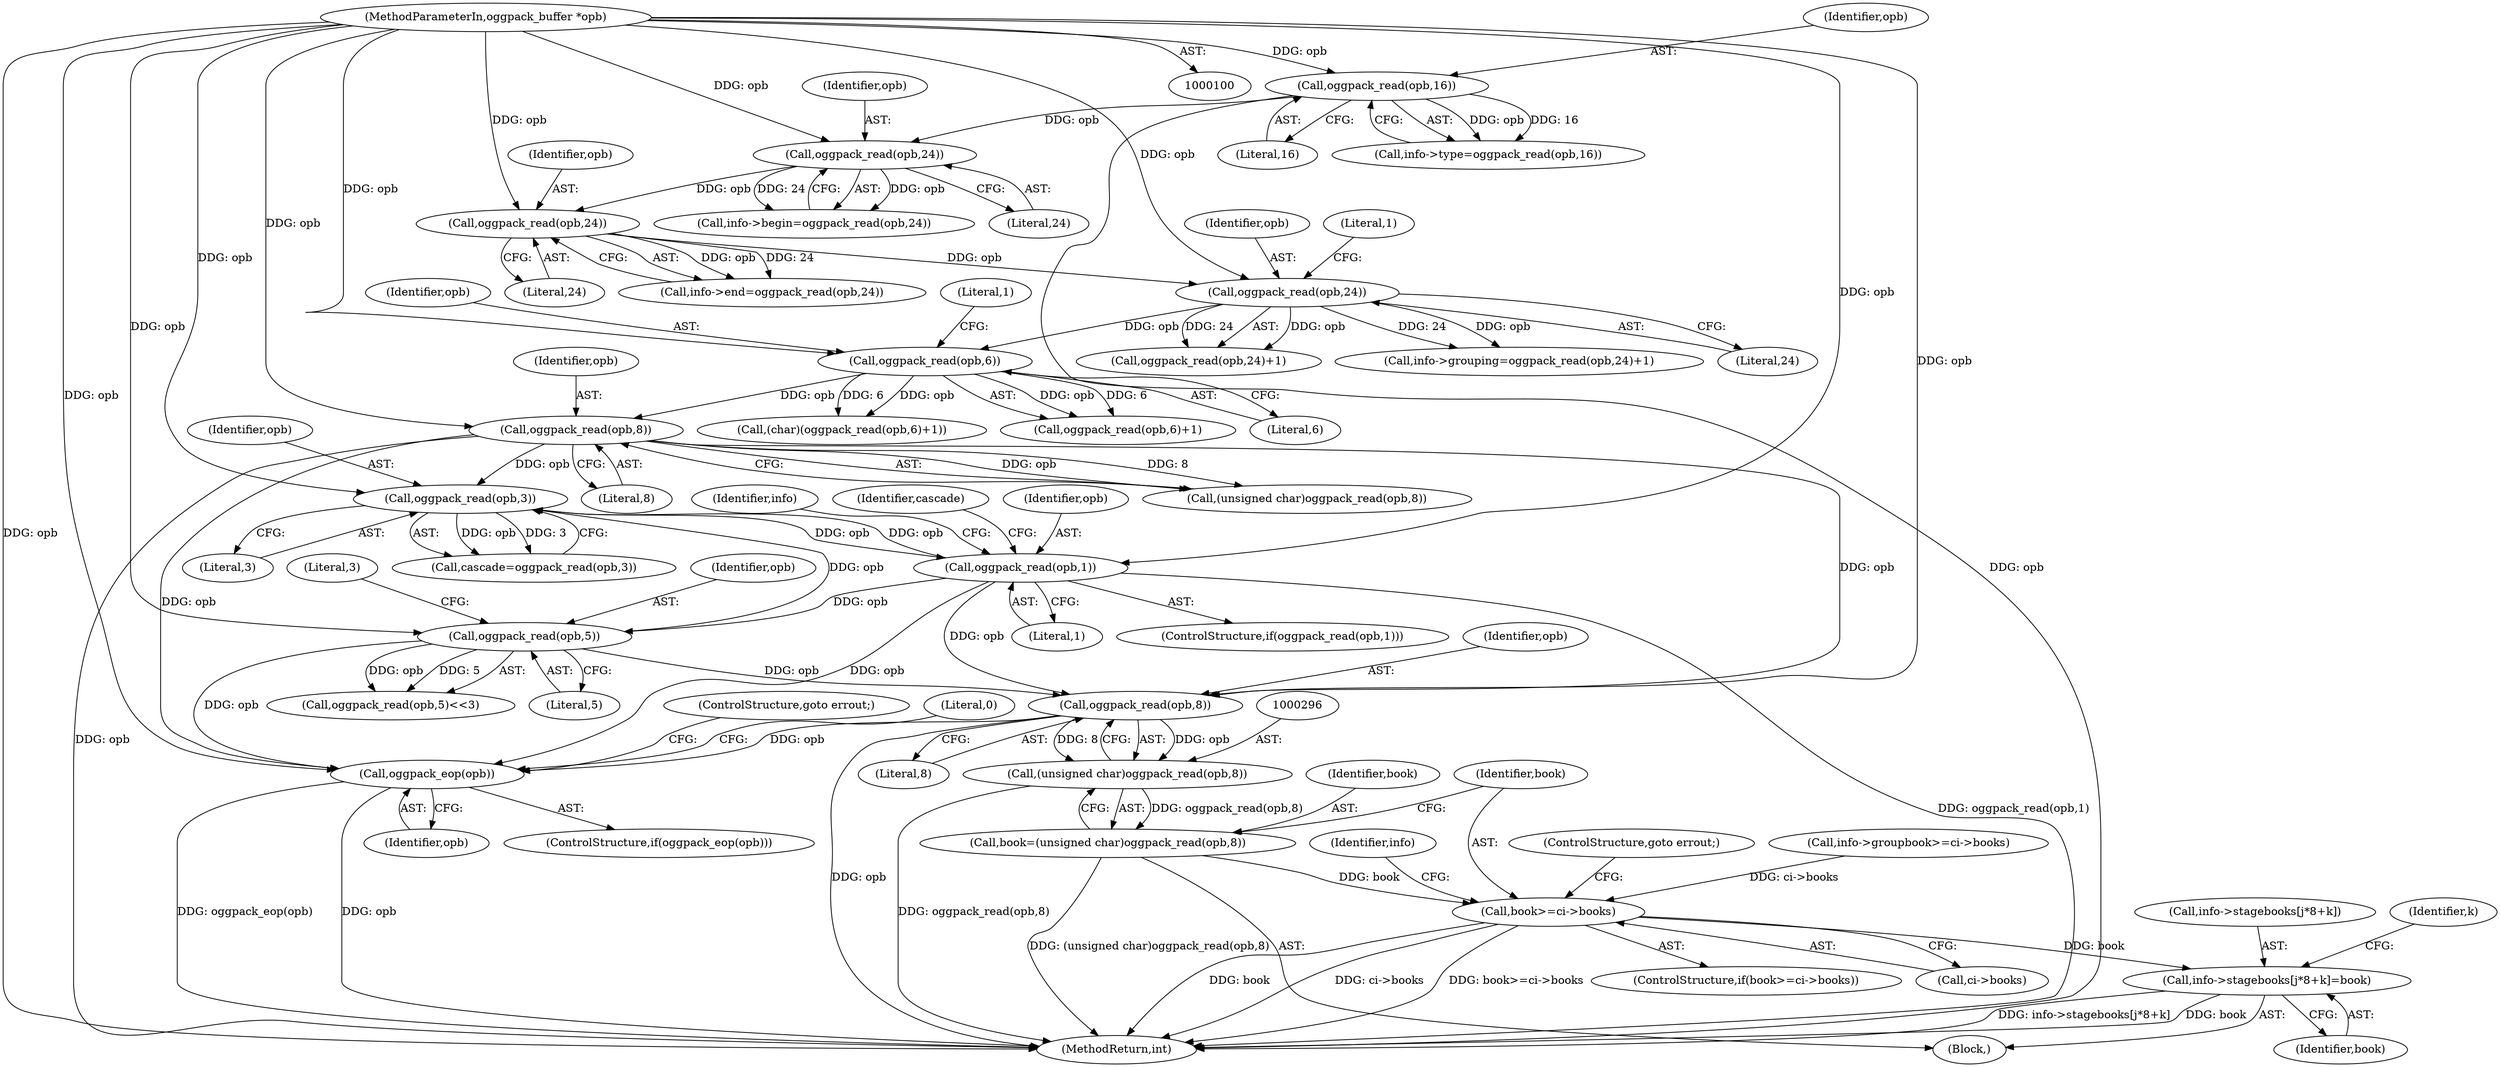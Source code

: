 digraph "0_Android_659030a2e80c38fb8da0a4eb68695349eec6778b_0@API" {
"1000297" [label="(Call,oggpack_read(opb,8))"];
"1000181" [label="(Call,oggpack_read(opb,8))"];
"1000171" [label="(Call,oggpack_read(opb,6))"];
"1000160" [label="(Call,oggpack_read(opb,24))"];
"1000152" [label="(Call,oggpack_read(opb,24))"];
"1000145" [label="(Call,oggpack_read(opb,24))"];
"1000125" [label="(Call,oggpack_read(opb,16))"];
"1000103" [label="(MethodParameterIn,oggpack_buffer *opb)"];
"1000242" [label="(Call,oggpack_read(opb,1))"];
"1000238" [label="(Call,oggpack_read(opb,3))"];
"1000248" [label="(Call,oggpack_read(opb,5))"];
"1000295" [label="(Call,(unsigned char)oggpack_read(opb,8))"];
"1000293" [label="(Call,book=(unsigned char)oggpack_read(opb,8))"];
"1000301" [label="(Call,book>=ci->books)"];
"1000307" [label="(Call,info->stagebooks[j*8+k]=book)"];
"1000346" [label="(Call,oggpack_eop(opb))"];
"1000306" [label="(ControlStructure,goto errout;)"];
"1000121" [label="(Call,info->type=oggpack_read(opb,16))"];
"1000160" [label="(Call,oggpack_read(opb,24))"];
"1000345" [label="(ControlStructure,if(oggpack_eop(opb)))"];
"1000241" [label="(ControlStructure,if(oggpack_read(opb,1)))"];
"1000301" [label="(Call,book>=ci->books)"];
"1000346" [label="(Call,oggpack_eop(opb))"];
"1000153" [label="(Identifier,opb)"];
"1000126" [label="(Identifier,opb)"];
"1000236" [label="(Call,cascade=oggpack_read(opb,3))"];
"1000185" [label="(Call,info->groupbook>=ci->books)"];
"1000179" [label="(Call,(unsigned char)oggpack_read(opb,8))"];
"1000294" [label="(Identifier,book)"];
"1000148" [label="(Call,info->end=oggpack_read(opb,24))"];
"1000147" [label="(Literal,24)"];
"1000172" [label="(Identifier,opb)"];
"1000183" [label="(Literal,8)"];
"1000317" [label="(Identifier,book)"];
"1000255" [label="(Identifier,info)"];
"1000239" [label="(Identifier,opb)"];
"1000145" [label="(Call,oggpack_read(opb,24))"];
"1000291" [label="(Block,)"];
"1000299" [label="(Literal,8)"];
"1000103" [label="(MethodParameterIn,oggpack_buffer *opb)"];
"1000168" [label="(Call,(char)(oggpack_read(opb,6)+1))"];
"1000298" [label="(Identifier,opb)"];
"1000146" [label="(Identifier,opb)"];
"1000162" [label="(Literal,24)"];
"1000248" [label="(Call,oggpack_read(opb,5))"];
"1000171" [label="(Call,oggpack_read(opb,6))"];
"1000251" [label="(Literal,3)"];
"1000242" [label="(Call,oggpack_read(opb,1))"];
"1000303" [label="(Call,ci->books)"];
"1000310" [label="(Identifier,info)"];
"1000308" [label="(Call,info->stagebooks[j*8+k])"];
"1000238" [label="(Call,oggpack_read(opb,3))"];
"1000161" [label="(Identifier,opb)"];
"1000356" [label="(MethodReturn,int)"];
"1000174" [label="(Literal,1)"];
"1000181" [label="(Call,oggpack_read(opb,8))"];
"1000307" [label="(Call,info->stagebooks[j*8+k]=book)"];
"1000249" [label="(Identifier,opb)"];
"1000321" [label="(Identifier,k)"];
"1000159" [label="(Call,oggpack_read(opb,24)+1)"];
"1000244" [label="(Literal,1)"];
"1000163" [label="(Literal,1)"];
"1000127" [label="(Literal,16)"];
"1000154" [label="(Literal,24)"];
"1000155" [label="(Call,info->grouping=oggpack_read(opb,24)+1)"];
"1000182" [label="(Identifier,opb)"];
"1000250" [label="(Literal,5)"];
"1000152" [label="(Call,oggpack_read(opb,24))"];
"1000141" [label="(Call,info->begin=oggpack_read(opb,24))"];
"1000246" [label="(Identifier,cascade)"];
"1000297" [label="(Call,oggpack_read(opb,8))"];
"1000243" [label="(Identifier,opb)"];
"1000302" [label="(Identifier,book)"];
"1000347" [label="(Identifier,opb)"];
"1000348" [label="(ControlStructure,goto errout;)"];
"1000350" [label="(Literal,0)"];
"1000125" [label="(Call,oggpack_read(opb,16))"];
"1000240" [label="(Literal,3)"];
"1000300" [label="(ControlStructure,if(book>=ci->books))"];
"1000295" [label="(Call,(unsigned char)oggpack_read(opb,8))"];
"1000170" [label="(Call,oggpack_read(opb,6)+1)"];
"1000173" [label="(Literal,6)"];
"1000293" [label="(Call,book=(unsigned char)oggpack_read(opb,8))"];
"1000247" [label="(Call,oggpack_read(opb,5)<<3)"];
"1000297" -> "1000295"  [label="AST: "];
"1000297" -> "1000299"  [label="CFG: "];
"1000298" -> "1000297"  [label="AST: "];
"1000299" -> "1000297"  [label="AST: "];
"1000295" -> "1000297"  [label="CFG: "];
"1000297" -> "1000356"  [label="DDG: opb"];
"1000297" -> "1000295"  [label="DDG: opb"];
"1000297" -> "1000295"  [label="DDG: 8"];
"1000181" -> "1000297"  [label="DDG: opb"];
"1000242" -> "1000297"  [label="DDG: opb"];
"1000248" -> "1000297"  [label="DDG: opb"];
"1000103" -> "1000297"  [label="DDG: opb"];
"1000297" -> "1000346"  [label="DDG: opb"];
"1000181" -> "1000179"  [label="AST: "];
"1000181" -> "1000183"  [label="CFG: "];
"1000182" -> "1000181"  [label="AST: "];
"1000183" -> "1000181"  [label="AST: "];
"1000179" -> "1000181"  [label="CFG: "];
"1000181" -> "1000356"  [label="DDG: opb"];
"1000181" -> "1000179"  [label="DDG: opb"];
"1000181" -> "1000179"  [label="DDG: 8"];
"1000171" -> "1000181"  [label="DDG: opb"];
"1000103" -> "1000181"  [label="DDG: opb"];
"1000181" -> "1000238"  [label="DDG: opb"];
"1000181" -> "1000346"  [label="DDG: opb"];
"1000171" -> "1000170"  [label="AST: "];
"1000171" -> "1000173"  [label="CFG: "];
"1000172" -> "1000171"  [label="AST: "];
"1000173" -> "1000171"  [label="AST: "];
"1000174" -> "1000171"  [label="CFG: "];
"1000171" -> "1000168"  [label="DDG: opb"];
"1000171" -> "1000168"  [label="DDG: 6"];
"1000171" -> "1000170"  [label="DDG: opb"];
"1000171" -> "1000170"  [label="DDG: 6"];
"1000160" -> "1000171"  [label="DDG: opb"];
"1000103" -> "1000171"  [label="DDG: opb"];
"1000160" -> "1000159"  [label="AST: "];
"1000160" -> "1000162"  [label="CFG: "];
"1000161" -> "1000160"  [label="AST: "];
"1000162" -> "1000160"  [label="AST: "];
"1000163" -> "1000160"  [label="CFG: "];
"1000160" -> "1000155"  [label="DDG: opb"];
"1000160" -> "1000155"  [label="DDG: 24"];
"1000160" -> "1000159"  [label="DDG: opb"];
"1000160" -> "1000159"  [label="DDG: 24"];
"1000152" -> "1000160"  [label="DDG: opb"];
"1000103" -> "1000160"  [label="DDG: opb"];
"1000152" -> "1000148"  [label="AST: "];
"1000152" -> "1000154"  [label="CFG: "];
"1000153" -> "1000152"  [label="AST: "];
"1000154" -> "1000152"  [label="AST: "];
"1000148" -> "1000152"  [label="CFG: "];
"1000152" -> "1000148"  [label="DDG: opb"];
"1000152" -> "1000148"  [label="DDG: 24"];
"1000145" -> "1000152"  [label="DDG: opb"];
"1000103" -> "1000152"  [label="DDG: opb"];
"1000145" -> "1000141"  [label="AST: "];
"1000145" -> "1000147"  [label="CFG: "];
"1000146" -> "1000145"  [label="AST: "];
"1000147" -> "1000145"  [label="AST: "];
"1000141" -> "1000145"  [label="CFG: "];
"1000145" -> "1000141"  [label="DDG: opb"];
"1000145" -> "1000141"  [label="DDG: 24"];
"1000125" -> "1000145"  [label="DDG: opb"];
"1000103" -> "1000145"  [label="DDG: opb"];
"1000125" -> "1000121"  [label="AST: "];
"1000125" -> "1000127"  [label="CFG: "];
"1000126" -> "1000125"  [label="AST: "];
"1000127" -> "1000125"  [label="AST: "];
"1000121" -> "1000125"  [label="CFG: "];
"1000125" -> "1000356"  [label="DDG: opb"];
"1000125" -> "1000121"  [label="DDG: opb"];
"1000125" -> "1000121"  [label="DDG: 16"];
"1000103" -> "1000125"  [label="DDG: opb"];
"1000103" -> "1000100"  [label="AST: "];
"1000103" -> "1000356"  [label="DDG: opb"];
"1000103" -> "1000238"  [label="DDG: opb"];
"1000103" -> "1000242"  [label="DDG: opb"];
"1000103" -> "1000248"  [label="DDG: opb"];
"1000103" -> "1000346"  [label="DDG: opb"];
"1000242" -> "1000241"  [label="AST: "];
"1000242" -> "1000244"  [label="CFG: "];
"1000243" -> "1000242"  [label="AST: "];
"1000244" -> "1000242"  [label="AST: "];
"1000246" -> "1000242"  [label="CFG: "];
"1000255" -> "1000242"  [label="CFG: "];
"1000242" -> "1000356"  [label="DDG: oggpack_read(opb,1)"];
"1000242" -> "1000238"  [label="DDG: opb"];
"1000238" -> "1000242"  [label="DDG: opb"];
"1000242" -> "1000248"  [label="DDG: opb"];
"1000242" -> "1000346"  [label="DDG: opb"];
"1000238" -> "1000236"  [label="AST: "];
"1000238" -> "1000240"  [label="CFG: "];
"1000239" -> "1000238"  [label="AST: "];
"1000240" -> "1000238"  [label="AST: "];
"1000236" -> "1000238"  [label="CFG: "];
"1000238" -> "1000236"  [label="DDG: opb"];
"1000238" -> "1000236"  [label="DDG: 3"];
"1000248" -> "1000238"  [label="DDG: opb"];
"1000248" -> "1000247"  [label="AST: "];
"1000248" -> "1000250"  [label="CFG: "];
"1000249" -> "1000248"  [label="AST: "];
"1000250" -> "1000248"  [label="AST: "];
"1000251" -> "1000248"  [label="CFG: "];
"1000248" -> "1000247"  [label="DDG: opb"];
"1000248" -> "1000247"  [label="DDG: 5"];
"1000248" -> "1000346"  [label="DDG: opb"];
"1000295" -> "1000293"  [label="AST: "];
"1000296" -> "1000295"  [label="AST: "];
"1000293" -> "1000295"  [label="CFG: "];
"1000295" -> "1000356"  [label="DDG: oggpack_read(opb,8)"];
"1000295" -> "1000293"  [label="DDG: oggpack_read(opb,8)"];
"1000293" -> "1000291"  [label="AST: "];
"1000294" -> "1000293"  [label="AST: "];
"1000302" -> "1000293"  [label="CFG: "];
"1000293" -> "1000356"  [label="DDG: (unsigned char)oggpack_read(opb,8)"];
"1000293" -> "1000301"  [label="DDG: book"];
"1000301" -> "1000300"  [label="AST: "];
"1000301" -> "1000303"  [label="CFG: "];
"1000302" -> "1000301"  [label="AST: "];
"1000303" -> "1000301"  [label="AST: "];
"1000306" -> "1000301"  [label="CFG: "];
"1000310" -> "1000301"  [label="CFG: "];
"1000301" -> "1000356"  [label="DDG: ci->books"];
"1000301" -> "1000356"  [label="DDG: book>=ci->books"];
"1000301" -> "1000356"  [label="DDG: book"];
"1000185" -> "1000301"  [label="DDG: ci->books"];
"1000301" -> "1000307"  [label="DDG: book"];
"1000307" -> "1000291"  [label="AST: "];
"1000307" -> "1000317"  [label="CFG: "];
"1000308" -> "1000307"  [label="AST: "];
"1000317" -> "1000307"  [label="AST: "];
"1000321" -> "1000307"  [label="CFG: "];
"1000307" -> "1000356"  [label="DDG: info->stagebooks[j*8+k]"];
"1000307" -> "1000356"  [label="DDG: book"];
"1000346" -> "1000345"  [label="AST: "];
"1000346" -> "1000347"  [label="CFG: "];
"1000347" -> "1000346"  [label="AST: "];
"1000348" -> "1000346"  [label="CFG: "];
"1000350" -> "1000346"  [label="CFG: "];
"1000346" -> "1000356"  [label="DDG: opb"];
"1000346" -> "1000356"  [label="DDG: oggpack_eop(opb)"];
}

